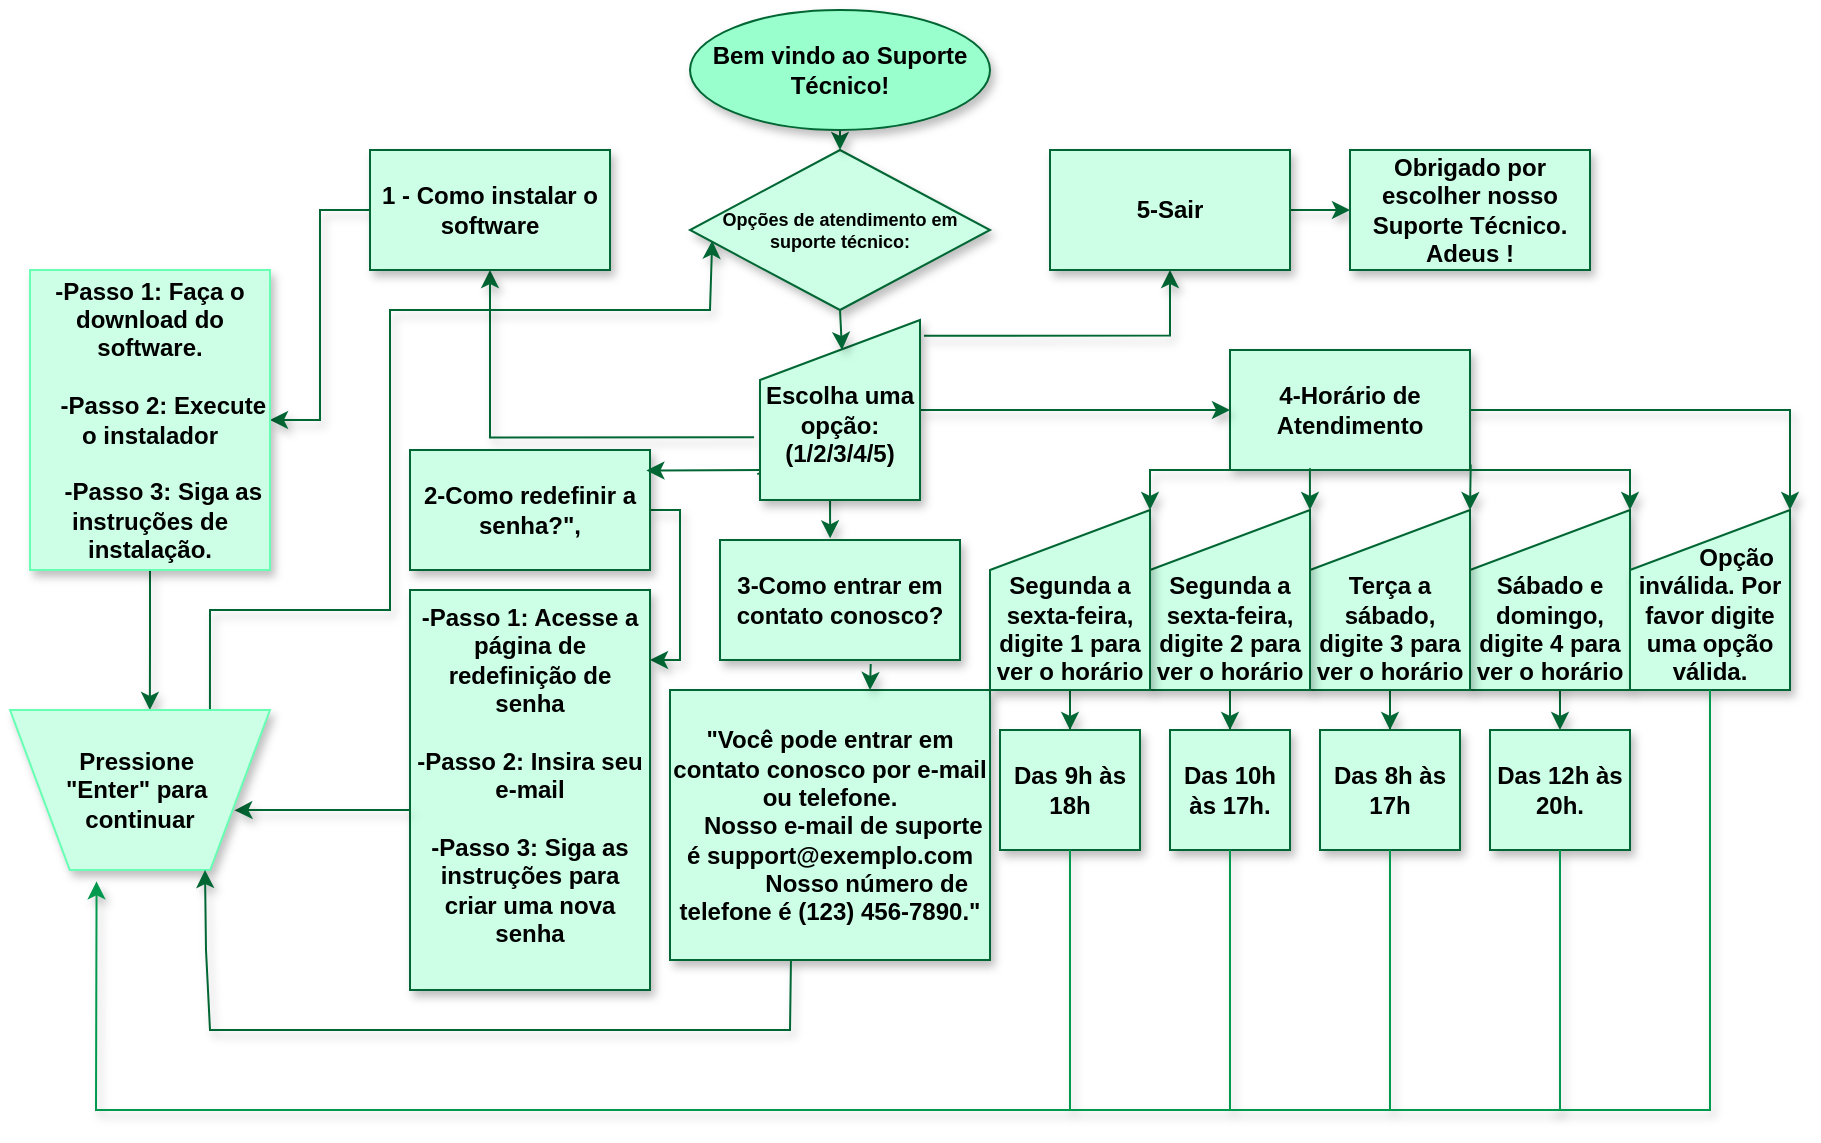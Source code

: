 <mxfile version="21.8.2" type="google">
  <diagram name="Página-1" id="b_rS768K_Ax-rFo4-4Tb">
    <mxGraphModel grid="0" page="0" gridSize="10" guides="1" tooltips="1" connect="1" arrows="1" fold="1" pageScale="1" pageWidth="827" pageHeight="1169" math="0" shadow="0">
      <root>
        <mxCell id="0" />
        <mxCell id="1" parent="0" />
        <mxCell id="AgSntvfH1BYEUNpQKJve-6" value="" style="edgeStyle=orthogonalEdgeStyle;rounded=0;orthogonalLoop=1;jettySize=auto;html=1;exitX=-0.037;exitY=0.652;exitDx=0;exitDy=0;exitPerimeter=0;shadow=1;strokeColor=#006633;fillColor=#00994D;" edge="1" parent="1" source="DRDtM36vHlvZ7BX0mpvY-25" target="AgSntvfH1BYEUNpQKJve-5">
          <mxGeometry relative="1" as="geometry">
            <mxPoint x="300" y="140" as="sourcePoint" />
          </mxGeometry>
        </mxCell>
        <mxCell id="AgSntvfH1BYEUNpQKJve-10" value="" style="edgeStyle=orthogonalEdgeStyle;rounded=0;orthogonalLoop=1;jettySize=auto;html=1;exitX=1.025;exitY=0.087;exitDx=0;exitDy=0;exitPerimeter=0;shadow=1;strokeColor=#006633;" edge="1" parent="1" source="DRDtM36vHlvZ7BX0mpvY-25" target="AgSntvfH1BYEUNpQKJve-9">
          <mxGeometry relative="1" as="geometry">
            <mxPoint x="560" y="130" as="sourcePoint" />
          </mxGeometry>
        </mxCell>
        <mxCell id="AgSntvfH1BYEUNpQKJve-4" value="&lt;b&gt;&lt;font style=&quot;font-size: 9px;&quot;&gt;Opções de atendimento em suporte técnico:&lt;/font&gt;&lt;/b&gt;" style="rhombus;whiteSpace=wrap;html=1;verticalAlign=middle;fontSize=9;shadow=1;strokeColor=#006633;fillColor=#CCFFE6;" vertex="1" parent="1">
          <mxGeometry x="350" y="40" width="150" height="80" as="geometry" />
        </mxCell>
        <mxCell id="AgSntvfH1BYEUNpQKJve-19" value="" style="edgeStyle=orthogonalEdgeStyle;rounded=0;orthogonalLoop=1;jettySize=auto;html=1;shadow=1;strokeColor=#006633;" edge="1" parent="1" source="AgSntvfH1BYEUNpQKJve-5" target="AgSntvfH1BYEUNpQKJve-18">
          <mxGeometry relative="1" as="geometry" />
        </mxCell>
        <mxCell id="AgSntvfH1BYEUNpQKJve-5" value="&lt;b&gt;1 - Como instalar o software&lt;/b&gt;" style="whiteSpace=wrap;html=1;shadow=1;strokeColor=#006633;fillColor=#CCFFE6;" vertex="1" parent="1">
          <mxGeometry x="190" y="40" width="120" height="60" as="geometry" />
        </mxCell>
        <mxCell id="AgSntvfH1BYEUNpQKJve-24" value="" style="edgeStyle=orthogonalEdgeStyle;rounded=0;orthogonalLoop=1;jettySize=auto;html=1;shadow=1;strokeColor=#006633;" edge="1" parent="1" source="AgSntvfH1BYEUNpQKJve-7" target="AgSntvfH1BYEUNpQKJve-23">
          <mxGeometry relative="1" as="geometry">
            <Array as="points">
              <mxPoint x="345" y="220" />
              <mxPoint x="345" y="295" />
            </Array>
          </mxGeometry>
        </mxCell>
        <mxCell id="AgSntvfH1BYEUNpQKJve-7" value="&lt;b&gt;2-Como redefinir a senha?&quot;,&lt;/b&gt;" style="whiteSpace=wrap;html=1;shadow=1;strokeColor=#006633;fillColor=#CCFFE6;" vertex="1" parent="1">
          <mxGeometry x="210" y="190" width="120" height="60" as="geometry" />
        </mxCell>
        <mxCell id="AgSntvfH1BYEUNpQKJve-17" value="" style="edgeStyle=orthogonalEdgeStyle;rounded=0;orthogonalLoop=1;jettySize=auto;html=1;shadow=1;strokeColor=#006633;" edge="1" parent="1" source="AgSntvfH1BYEUNpQKJve-9" target="AgSntvfH1BYEUNpQKJve-16">
          <mxGeometry relative="1" as="geometry" />
        </mxCell>
        <mxCell id="AgSntvfH1BYEUNpQKJve-9" value="&lt;b&gt;5-Sair&lt;/b&gt;" style="whiteSpace=wrap;html=1;shadow=1;strokeColor=#006633;fillColor=#CCFFE6;" vertex="1" parent="1">
          <mxGeometry x="530" y="40" width="120" height="60" as="geometry" />
        </mxCell>
        <mxCell id="AgSntvfH1BYEUNpQKJve-12" value="" style="endArrow=classic;html=1;rounded=0;entryX=0.459;entryY=-0.014;entryDx=0;entryDy=0;entryPerimeter=0;shadow=1;strokeColor=#006633;" edge="1" parent="1" target="AgSntvfH1BYEUNpQKJve-14">
          <mxGeometry width="50" height="50" relative="1" as="geometry">
            <mxPoint x="420" y="210" as="sourcePoint" />
            <mxPoint x="550" y="240" as="targetPoint" />
          </mxGeometry>
        </mxCell>
        <mxCell id="AgSntvfH1BYEUNpQKJve-14" value="&lt;b&gt;3-Como entrar em contato conosco?&lt;/b&gt;" style="rounded=0;whiteSpace=wrap;html=1;shadow=1;strokeColor=#006633;fillColor=#CCFFE6;" vertex="1" parent="1">
          <mxGeometry x="365" y="235" width="120" height="60" as="geometry" />
        </mxCell>
        <mxCell id="AgSntvfH1BYEUNpQKJve-13" value="&lt;b&gt;4-Horário de Atendimento&lt;/b&gt;" style="rounded=0;whiteSpace=wrap;html=1;shadow=1;strokeColor=#006633;fillColor=#CCFFE6;" vertex="1" parent="1">
          <mxGeometry x="620" y="140" width="120" height="60" as="geometry" />
        </mxCell>
        <mxCell id="AgSntvfH1BYEUNpQKJve-16" value="&lt;b&gt;Obrigado por escolher nosso Suporte Técnico. Adeus !&lt;/b&gt;" style="whiteSpace=wrap;html=1;shadow=1;strokeColor=#006633;fillColor=#CCFFE6;" vertex="1" parent="1">
          <mxGeometry x="680" y="40" width="120" height="60" as="geometry" />
        </mxCell>
        <mxCell id="AgSntvfH1BYEUNpQKJve-21" value="" style="edgeStyle=orthogonalEdgeStyle;rounded=0;orthogonalLoop=1;jettySize=auto;html=1;entryX=0.538;entryY=1;entryDx=0;entryDy=0;entryPerimeter=0;shadow=1;strokeColor=#006633;" edge="1" parent="1" source="AgSntvfH1BYEUNpQKJve-18" target="DRDtM36vHlvZ7BX0mpvY-4">
          <mxGeometry relative="1" as="geometry">
            <mxPoint x="80" y="320" as="targetPoint" />
          </mxGeometry>
        </mxCell>
        <mxCell id="AgSntvfH1BYEUNpQKJve-18" value="&lt;div&gt;&lt;b&gt;-Passo 1: Faça o download do software.&lt;/b&gt;&lt;/div&gt;&lt;div&gt;&lt;br&gt;&lt;/div&gt;&lt;div&gt;&lt;b&gt;&amp;nbsp;&amp;nbsp;&amp;nbsp; -Passo 2: Execute o instalador&lt;/b&gt;&lt;/div&gt;&lt;div&gt;&lt;br&gt;&lt;/div&gt;&lt;div&gt;&lt;b&gt;&amp;nbsp;&amp;nbsp;&amp;nbsp; -Passo 3: Siga as instruções de instalação.&lt;/b&gt;&lt;/div&gt;" style="whiteSpace=wrap;html=1;shadow=1;strokeColor=#66FFB3;fillColor=#CCFFE6;" vertex="1" parent="1">
          <mxGeometry x="20" y="100" width="120" height="150" as="geometry" />
        </mxCell>
        <mxCell id="AgSntvfH1BYEUNpQKJve-22" value="" style="endArrow=classic;html=1;rounded=0;exitX=0.769;exitY=1;exitDx=0;exitDy=0;exitPerimeter=0;entryX=0.074;entryY=0.567;entryDx=0;entryDy=0;entryPerimeter=0;shadow=1;strokeColor=#006633;" edge="1" parent="1" source="DRDtM36vHlvZ7BX0mpvY-4" target="AgSntvfH1BYEUNpQKJve-4">
          <mxGeometry width="50" height="50" relative="1" as="geometry">
            <mxPoint x="140" y="320" as="sourcePoint" />
            <mxPoint x="360" y="90" as="targetPoint" />
            <Array as="points">
              <mxPoint x="110" y="270" />
              <mxPoint x="200" y="270" />
              <mxPoint x="200" y="120" />
              <mxPoint x="360" y="120" />
            </Array>
          </mxGeometry>
        </mxCell>
        <mxCell id="AgSntvfH1BYEUNpQKJve-23" value="&lt;div&gt;&lt;b&gt;-Passo 1: Acesse a página de redefinição de senha&lt;/b&gt;&lt;/div&gt;&lt;div&gt;&lt;b&gt;&lt;br&gt;&lt;/b&gt;&lt;/div&gt;&lt;div&gt;&lt;b&gt;-Passo 2: Insira seu e-mail&lt;/b&gt;&lt;/div&gt;&lt;div&gt;&lt;b&gt;&lt;br&gt;&lt;/b&gt;&lt;/div&gt;&lt;div&gt;&lt;b&gt;-Passo 3: Siga as instruções para criar uma nova senha&lt;/b&gt;&lt;/div&gt;&lt;b&gt;&amp;nbsp;&amp;nbsp;&amp;nbsp;&amp;nbsp;&amp;nbsp;&amp;nbsp;&amp;nbsp;&amp;nbsp;&amp;nbsp;&amp;nbsp; &lt;/b&gt;" style="whiteSpace=wrap;html=1;shadow=1;strokeColor=#006633;fillColor=#CCFFE6;" vertex="1" parent="1">
          <mxGeometry x="210" y="260" width="120" height="200" as="geometry" />
        </mxCell>
        <mxCell id="AgSntvfH1BYEUNpQKJve-25" value="" style="endArrow=classic;html=1;rounded=0;entryX=0.863;entryY=0.373;entryDx=0;entryDy=0;entryPerimeter=0;shadow=1;strokeColor=#006633;" edge="1" parent="1" target="DRDtM36vHlvZ7BX0mpvY-4">
          <mxGeometry width="50" height="50" relative="1" as="geometry">
            <mxPoint x="210" y="370" as="sourcePoint" />
            <mxPoint x="140" y="350" as="targetPoint" />
            <Array as="points">
              <mxPoint x="130" y="370" />
            </Array>
          </mxGeometry>
        </mxCell>
        <mxCell id="AgSntvfH1BYEUNpQKJve-26" value="&lt;b&gt;&quot;Você pode entrar em contato conosco por e-mail ou telefone.&lt;br&gt;&amp;nbsp;&amp;nbsp;&amp;nbsp; Nosso e-mail de suporte é support@exemplo.com&lt;br&gt;&amp;nbsp;&amp;nbsp;&amp;nbsp;&amp;nbsp;&amp;nbsp;&amp;nbsp;&amp;nbsp;&amp;nbsp;&amp;nbsp;&amp;nbsp; Nosso número de telefone é (123) 456-7890.&quot;&lt;/b&gt;" style="whiteSpace=wrap;html=1;rounded=0;shadow=1;strokeColor=#006633;fillColor=#CCFFE6;" vertex="1" parent="1">
          <mxGeometry x="340" y="310" width="160" height="135" as="geometry" />
        </mxCell>
        <mxCell id="AgSntvfH1BYEUNpQKJve-43" value="" style="edgeStyle=orthogonalEdgeStyle;rounded=0;orthogonalLoop=1;jettySize=auto;html=1;exitX=0.5;exitY=1;exitDx=0;exitDy=0;shadow=1;strokeColor=#006633;" edge="1" parent="1" source="DRDtM36vHlvZ7BX0mpvY-14" target="AgSntvfH1BYEUNpQKJve-42">
          <mxGeometry relative="1" as="geometry">
            <mxPoint x="370" y="624" as="sourcePoint" />
          </mxGeometry>
        </mxCell>
        <mxCell id="AgSntvfH1BYEUNpQKJve-41" value="" style="edgeStyle=orthogonalEdgeStyle;rounded=0;orthogonalLoop=1;jettySize=auto;html=1;exitX=0.5;exitY=1;exitDx=0;exitDy=0;shadow=1;strokeColor=#006633;" edge="1" parent="1" source="DRDtM36vHlvZ7BX0mpvY-16" target="AgSntvfH1BYEUNpQKJve-40">
          <mxGeometry relative="1" as="geometry">
            <mxPoint x="80" y="650.0" as="sourcePoint" />
          </mxGeometry>
        </mxCell>
        <mxCell id="AgSntvfH1BYEUNpQKJve-45" value="" style="edgeStyle=orthogonalEdgeStyle;rounded=0;orthogonalLoop=1;jettySize=auto;html=1;shadow=1;strokeColor=#006633;" edge="1" parent="1" target="AgSntvfH1BYEUNpQKJve-44">
          <mxGeometry relative="1" as="geometry">
            <mxPoint x="740.0" y="300" as="sourcePoint" />
          </mxGeometry>
        </mxCell>
        <mxCell id="AgSntvfH1BYEUNpQKJve-39" value="" style="edgeStyle=orthogonalEdgeStyle;rounded=0;orthogonalLoop=1;jettySize=auto;html=1;exitX=0.5;exitY=1;exitDx=0;exitDy=0;shadow=1;strokeColor=#006633;" edge="1" parent="1" source="DRDtM36vHlvZ7BX0mpvY-18" target="AgSntvfH1BYEUNpQKJve-38">
          <mxGeometry relative="1" as="geometry">
            <mxPoint x="220" y="660.0" as="sourcePoint" />
          </mxGeometry>
        </mxCell>
        <mxCell id="AgSntvfH1BYEUNpQKJve-38" value="&lt;b&gt;Das 9h às 18h&lt;/b&gt;" style="whiteSpace=wrap;html=1;shadow=1;strokeColor=#006633;fillColor=#CCFFE6;" vertex="1" parent="1">
          <mxGeometry x="505" y="330" width="70" height="60" as="geometry" />
        </mxCell>
        <mxCell id="AgSntvfH1BYEUNpQKJve-40" value="&lt;b&gt;Das 10h às 17h.&lt;/b&gt;" style="whiteSpace=wrap;html=1;shadow=1;strokeColor=#006633;fillColor=#CCFFE6;" vertex="1" parent="1">
          <mxGeometry x="590" y="330" width="60" height="60" as="geometry" />
        </mxCell>
        <mxCell id="AgSntvfH1BYEUNpQKJve-42" value="&lt;b&gt;Das 8h às 17h&lt;/b&gt;" style="whiteSpace=wrap;html=1;shadow=1;strokeColor=#006633;fillColor=#CCFFE6;" vertex="1" parent="1">
          <mxGeometry x="665" y="330" width="70" height="60" as="geometry" />
        </mxCell>
        <mxCell id="AgSntvfH1BYEUNpQKJve-44" value="&lt;b&gt;Das 12h às 20h.&lt;/b&gt;" style="whiteSpace=wrap;html=1;shadow=1;strokeColor=#006633;fillColor=#CCFFE6;" vertex="1" parent="1">
          <mxGeometry x="750" y="330" width="70" height="60" as="geometry" />
        </mxCell>
        <mxCell id="DRDtM36vHlvZ7BX0mpvY-2" value="" style="endArrow=classic;html=1;rounded=0;exitX=0.5;exitY=1;exitDx=0;exitDy=0;entryX=0.5;entryY=0;entryDx=0;entryDy=0;shadow=1;strokeColor=#006633;" edge="1" parent="1" source="DRDtM36vHlvZ7BX0mpvY-3" target="AgSntvfH1BYEUNpQKJve-4">
          <mxGeometry width="50" height="50" relative="1" as="geometry">
            <mxPoint x="425" y="60" as="sourcePoint" />
            <mxPoint x="440" y="340" as="targetPoint" />
          </mxGeometry>
        </mxCell>
        <mxCell id="DRDtM36vHlvZ7BX0mpvY-3" value="&lt;b&gt;Bem vindo ao Suporte Técnico!&lt;/b&gt;" style="ellipse;whiteSpace=wrap;html=1;align=center;newEdgeStyle={&quot;edgeStyle&quot;:&quot;entityRelationEdgeStyle&quot;,&quot;startArrow&quot;:&quot;none&quot;,&quot;endArrow&quot;:&quot;none&quot;,&quot;segment&quot;:10,&quot;curved&quot;:1,&quot;sourcePerimeterSpacing&quot;:0,&quot;targetPerimeterSpacing&quot;:0};treeFolding=1;treeMoving=1;shadow=1;strokeColor=#006633;fillColor=#99FFCC;" vertex="1" parent="1">
          <mxGeometry x="350" y="-30" width="150" height="60" as="geometry" />
        </mxCell>
        <mxCell id="DRDtM36vHlvZ7BX0mpvY-4" value="&lt;div&gt;&lt;b&gt;Pressione&amp;nbsp;&lt;/b&gt;&lt;/div&gt;&lt;div&gt;&lt;b&gt;&quot;Enter&quot; para&amp;nbsp;&lt;/b&gt;&lt;/div&gt;&lt;div&gt;&lt;b&gt;continuar&lt;/b&gt;&lt;/div&gt;" style="verticalLabelPosition=middle;verticalAlign=middle;html=1;shape=trapezoid;perimeter=trapezoidPerimeter;whiteSpace=wrap;size=0.23;arcSize=10;flipV=1;labelPosition=center;align=center;shadow=1;strokeColor=#66FFB3;fillColor=#CCFFE6;" vertex="1" parent="1">
          <mxGeometry x="10" y="320" width="130" height="80" as="geometry" />
        </mxCell>
        <mxCell id="DRDtM36vHlvZ7BX0mpvY-5" value="" style="endArrow=classic;html=1;rounded=0;entryX=0.985;entryY=0.171;entryDx=0;entryDy=0;entryPerimeter=0;exitX=-0.017;exitY=0.856;exitDx=0;exitDy=0;exitPerimeter=0;strokeColor=#006633;" edge="1" parent="1" source="DRDtM36vHlvZ7BX0mpvY-25" target="AgSntvfH1BYEUNpQKJve-7">
          <mxGeometry width="50" height="50" relative="1" as="geometry">
            <mxPoint x="350" y="190" as="sourcePoint" />
            <mxPoint x="350" y="210" as="targetPoint" />
            <Array as="points">
              <mxPoint x="390" y="200" />
            </Array>
          </mxGeometry>
        </mxCell>
        <mxCell id="DRDtM36vHlvZ7BX0mpvY-9" value="" style="endArrow=classic;html=1;rounded=0;exitX=0.628;exitY=1.033;exitDx=0;exitDy=0;exitPerimeter=0;shadow=1;strokeColor=#006633;" edge="1" parent="1" source="AgSntvfH1BYEUNpQKJve-14">
          <mxGeometry width="50" height="50" relative="1" as="geometry">
            <mxPoint x="440" y="270" as="sourcePoint" />
            <mxPoint x="440" y="310" as="targetPoint" />
          </mxGeometry>
        </mxCell>
        <mxCell id="DRDtM36vHlvZ7BX0mpvY-10" value="" style="endArrow=classic;html=1;rounded=0;entryX=0.75;entryY=1;entryDx=0;entryDy=0;exitX=0.378;exitY=1.001;exitDx=0;exitDy=0;exitPerimeter=0;shadow=1;strokeColor=#006633;" edge="1" parent="1" source="AgSntvfH1BYEUNpQKJve-26" target="DRDtM36vHlvZ7BX0mpvY-4">
          <mxGeometry width="50" height="50" relative="1" as="geometry">
            <mxPoint x="400" y="460" as="sourcePoint" />
            <mxPoint x="510" y="470" as="targetPoint" />
            <Array as="points">
              <mxPoint x="400" y="480" />
              <mxPoint x="110" y="480" />
              <mxPoint x="108" y="440" />
            </Array>
          </mxGeometry>
        </mxCell>
        <mxCell id="DRDtM36vHlvZ7BX0mpvY-11" value="&lt;b&gt;&lt;br&gt;&lt;/b&gt;&lt;div&gt;&lt;b&gt;&amp;nbsp;&amp;nbsp;&amp;nbsp;&amp;nbsp;&amp;nbsp;&amp;nbsp;&amp;nbsp;&amp;nbsp;&amp;nbsp;&amp;nbsp;&amp;nbsp; Sábado e domingo, digite 4 para ver o horário&lt;/b&gt;&lt;/div&gt;" style="shape=manualInput;whiteSpace=wrap;html=1;shadow=1;strokeColor=#006633;fillColor=#CCFFE6;" vertex="1" parent="1">
          <mxGeometry x="740" y="220" width="80" height="90" as="geometry" />
        </mxCell>
        <mxCell id="DRDtM36vHlvZ7BX0mpvY-12" value="" style="endArrow=classic;html=1;rounded=0;exitX=1;exitY=1;exitDx=0;exitDy=0;entryX=1;entryY=0;entryDx=0;entryDy=0;shadow=1;strokeColor=#006633;" edge="1" parent="1" source="AgSntvfH1BYEUNpQKJve-13" target="DRDtM36vHlvZ7BX0mpvY-11">
          <mxGeometry width="50" height="50" relative="1" as="geometry">
            <mxPoint x="800" y="220" as="sourcePoint" />
            <mxPoint x="850" y="170" as="targetPoint" />
            <Array as="points">
              <mxPoint x="820" y="200" />
            </Array>
          </mxGeometry>
        </mxCell>
        <mxCell id="DRDtM36vHlvZ7BX0mpvY-13" value="" style="endArrow=classic;html=1;rounded=0;entryX=0;entryY=0.5;entryDx=0;entryDy=0;exitX=1;exitY=0.5;exitDx=0;exitDy=0;shadow=1;strokeColor=#006633;" edge="1" parent="1" source="DRDtM36vHlvZ7BX0mpvY-25" target="AgSntvfH1BYEUNpQKJve-13">
          <mxGeometry width="50" height="50" relative="1" as="geometry">
            <mxPoint x="600" y="170" as="sourcePoint" />
            <mxPoint x="570" y="170" as="targetPoint" />
          </mxGeometry>
        </mxCell>
        <mxCell id="DRDtM36vHlvZ7BX0mpvY-14" value="&lt;div&gt;&lt;b&gt;&amp;nbsp;&amp;nbsp;&amp;nbsp;&amp;nbsp;&amp;nbsp;&amp;nbsp;&amp;nbsp;&amp;nbsp;&amp;nbsp;&amp;nbsp;&amp;nbsp;&amp;nbsp;&lt;/b&gt;&lt;/div&gt;&lt;div&gt;&lt;b&gt;&lt;br&gt;&lt;/b&gt;&lt;/div&gt;&lt;div&gt;&lt;b&gt;Terça a sábado, digite 3 para ver o horário&lt;/b&gt;&lt;/div&gt;" style="shape=manualInput;whiteSpace=wrap;html=1;shadow=1;strokeColor=#006633;fillColor=#CCFFE6;" vertex="1" parent="1">
          <mxGeometry x="660" y="220" width="80" height="90" as="geometry" />
        </mxCell>
        <mxCell id="DRDtM36vHlvZ7BX0mpvY-15" value="" style="endArrow=classic;html=1;rounded=0;entryX=1;entryY=0;entryDx=0;entryDy=0;exitX=1.003;exitY=0.954;exitDx=0;exitDy=0;exitPerimeter=0;shadow=1;strokeColor=#006633;" edge="1" parent="1" source="AgSntvfH1BYEUNpQKJve-13" target="DRDtM36vHlvZ7BX0mpvY-14">
          <mxGeometry width="50" height="50" relative="1" as="geometry">
            <mxPoint x="520" y="400" as="sourcePoint" />
            <mxPoint x="570" y="350" as="targetPoint" />
          </mxGeometry>
        </mxCell>
        <mxCell id="DRDtM36vHlvZ7BX0mpvY-16" value="&lt;div&gt;&lt;b&gt;&amp;nbsp;&amp;nbsp;&amp;nbsp;&amp;nbsp;&amp;nbsp;&amp;nbsp;&amp;nbsp;&amp;nbsp;&amp;nbsp;&amp;nbsp;&amp;nbsp;&amp;nbsp;&lt;/b&gt;&lt;/div&gt;&lt;div&gt;&lt;b&gt;&lt;br&gt;&lt;/b&gt;&lt;/div&gt;&lt;div&gt;&lt;b&gt;Segunda a sexta-feira, digite 2 para ver o horário&lt;/b&gt;&lt;/div&gt;" style="shape=manualInput;whiteSpace=wrap;html=1;shadow=1;strokeColor=#006633;fillColor=#CCFFE6;" vertex="1" parent="1">
          <mxGeometry x="580" y="220" width="80" height="90" as="geometry" />
        </mxCell>
        <mxCell id="DRDtM36vHlvZ7BX0mpvY-17" value="" style="endArrow=classic;html=1;rounded=0;exitX=0.333;exitY=0.986;exitDx=0;exitDy=0;exitPerimeter=0;entryX=1;entryY=0;entryDx=0;entryDy=0;shadow=1;strokeColor=#006633;" edge="1" parent="1" source="AgSntvfH1BYEUNpQKJve-13" target="DRDtM36vHlvZ7BX0mpvY-16">
          <mxGeometry width="50" height="50" relative="1" as="geometry">
            <mxPoint x="700" y="320" as="sourcePoint" />
            <mxPoint x="750" y="270" as="targetPoint" />
          </mxGeometry>
        </mxCell>
        <mxCell id="DRDtM36vHlvZ7BX0mpvY-18" value="&lt;div&gt;&lt;b&gt;&lt;br&gt;&lt;/b&gt;&lt;/div&gt;&lt;div&gt;&lt;b&gt;&lt;br&gt;&lt;/b&gt;&lt;/div&gt;&lt;div&gt;&lt;b&gt;Segunda a sexta-feira, digite 1 para ver o horário&lt;/b&gt;&lt;/div&gt;" style="shape=manualInput;whiteSpace=wrap;html=1;shadow=1;strokeColor=#006633;fillColor=#CCFFE6;" vertex="1" parent="1">
          <mxGeometry x="500" y="220" width="80" height="90" as="geometry" />
        </mxCell>
        <mxCell id="DRDtM36vHlvZ7BX0mpvY-20" value="" style="endArrow=classic;html=1;rounded=0;exitX=0;exitY=1;exitDx=0;exitDy=0;entryX=1;entryY=0;entryDx=0;entryDy=0;shadow=1;strokeColor=#006633;" edge="1" parent="1" source="AgSntvfH1BYEUNpQKJve-13" target="DRDtM36vHlvZ7BX0mpvY-18">
          <mxGeometry width="50" height="50" relative="1" as="geometry">
            <mxPoint x="450" y="390" as="sourcePoint" />
            <mxPoint x="500" y="340" as="targetPoint" />
            <Array as="points">
              <mxPoint x="580" y="200" />
            </Array>
          </mxGeometry>
        </mxCell>
        <mxCell id="DRDtM36vHlvZ7BX0mpvY-21" value="" style="endArrow=classic;html=1;rounded=0;exitX=0.5;exitY=1;exitDx=0;exitDy=0;entryX=0.333;entryY=-0.071;entryDx=0;entryDy=0;entryPerimeter=0;shadow=1;strokeColor=#00994D;" edge="1" parent="1" source="AgSntvfH1BYEUNpQKJve-38" target="DRDtM36vHlvZ7BX0mpvY-4">
          <mxGeometry width="50" height="50" relative="1" as="geometry">
            <mxPoint x="360" y="390" as="sourcePoint" />
            <mxPoint x="600" y="500" as="targetPoint" />
            <Array as="points">
              <mxPoint x="540" y="520" />
              <mxPoint x="53" y="520" />
            </Array>
          </mxGeometry>
        </mxCell>
        <mxCell id="DRDtM36vHlvZ7BX0mpvY-22" value="" style="endArrow=none;html=1;rounded=0;entryX=0.5;entryY=1;entryDx=0;entryDy=0;shadow=1;strokeColor=#00994D;" edge="1" parent="1" target="AgSntvfH1BYEUNpQKJve-40">
          <mxGeometry width="50" height="50" relative="1" as="geometry">
            <mxPoint x="540" y="520" as="sourcePoint" />
            <mxPoint x="450" y="340" as="targetPoint" />
            <Array as="points">
              <mxPoint x="620" y="520" />
            </Array>
          </mxGeometry>
        </mxCell>
        <mxCell id="DRDtM36vHlvZ7BX0mpvY-23" value="" style="endArrow=none;html=1;rounded=0;entryX=0.5;entryY=1;entryDx=0;entryDy=0;shadow=1;strokeColor=#00994D;" edge="1" parent="1" target="AgSntvfH1BYEUNpQKJve-42">
          <mxGeometry width="50" height="50" relative="1" as="geometry">
            <mxPoint x="620" y="520" as="sourcePoint" />
            <mxPoint x="450" y="340" as="targetPoint" />
            <Array as="points">
              <mxPoint x="700" y="520" />
            </Array>
          </mxGeometry>
        </mxCell>
        <mxCell id="DRDtM36vHlvZ7BX0mpvY-24" value="" style="endArrow=none;html=1;rounded=0;entryX=0.5;entryY=1;entryDx=0;entryDy=0;shadow=1;strokeColor=#00994D;" edge="1" parent="1" target="AgSntvfH1BYEUNpQKJve-44">
          <mxGeometry width="50" height="50" relative="1" as="geometry">
            <mxPoint x="700" y="520" as="sourcePoint" />
            <mxPoint x="450" y="340" as="targetPoint" />
            <Array as="points">
              <mxPoint x="785" y="520" />
            </Array>
          </mxGeometry>
        </mxCell>
        <mxCell id="DRDtM36vHlvZ7BX0mpvY-25" value="&lt;div&gt;&lt;b&gt;&lt;br&gt;&lt;/b&gt;&lt;/div&gt;&lt;div&gt;&lt;b&gt;Escolha uma &lt;br&gt;&lt;/b&gt;&lt;/div&gt;&lt;div&gt;&lt;b&gt;opção: (1/2/3/4/5)&lt;br&gt;&lt;/b&gt;&lt;/div&gt;" style="shape=manualInput;whiteSpace=wrap;html=1;shadow=1;strokeColor=#006633;fillColor=#CCFFE6;" vertex="1" parent="1">
          <mxGeometry x="385" y="125" width="80" height="90" as="geometry" />
        </mxCell>
        <mxCell id="DRDtM36vHlvZ7BX0mpvY-26" value="" style="endArrow=classic;html=1;rounded=0;exitX=0.5;exitY=1;exitDx=0;exitDy=0;shadow=1;strokeColor=#006633;" edge="1" parent="1" source="AgSntvfH1BYEUNpQKJve-4">
          <mxGeometry width="50" height="50" relative="1" as="geometry">
            <mxPoint x="410" y="300" as="sourcePoint" />
            <mxPoint x="426" y="140" as="targetPoint" />
          </mxGeometry>
        </mxCell>
        <mxCell id="DRDtM36vHlvZ7BX0mpvY-27" value="&lt;div&gt;&lt;br&gt;&lt;/div&gt;&lt;div&gt;&lt;b&gt;&amp;nbsp;&amp;nbsp;&amp;nbsp;&amp;nbsp;&amp;nbsp;&amp;nbsp;&amp;nbsp; Opção inválida. Por favor digite uma opção válida.&lt;/b&gt;&lt;/div&gt;" style="shape=manualInput;whiteSpace=wrap;html=1;shadow=1;strokeColor=#006633;fillColor=#CCFFE6;" vertex="1" parent="1">
          <mxGeometry x="820" y="220" width="80" height="90" as="geometry" />
        </mxCell>
        <mxCell id="DRDtM36vHlvZ7BX0mpvY-28" value="" style="endArrow=none;html=1;rounded=0;entryX=0.5;entryY=1;entryDx=0;entryDy=0;shadow=1;strokeColor=#00994D;" edge="1" parent="1" target="DRDtM36vHlvZ7BX0mpvY-27">
          <mxGeometry width="50" height="50" relative="1" as="geometry">
            <mxPoint x="780" y="520" as="sourcePoint" />
            <mxPoint x="520" y="250" as="targetPoint" />
            <Array as="points">
              <mxPoint x="860" y="520" />
            </Array>
          </mxGeometry>
        </mxCell>
        <mxCell id="DRDtM36vHlvZ7BX0mpvY-29" value="" style="endArrow=classic;html=1;rounded=0;exitX=1;exitY=0.5;exitDx=0;exitDy=0;entryX=1;entryY=0;entryDx=0;entryDy=0;shadow=1;strokeColor=#006633;" edge="1" parent="1" source="AgSntvfH1BYEUNpQKJve-13" target="DRDtM36vHlvZ7BX0mpvY-27">
          <mxGeometry width="50" height="50" relative="1" as="geometry">
            <mxPoint x="470" y="300" as="sourcePoint" />
            <mxPoint x="520" y="250" as="targetPoint" />
            <Array as="points">
              <mxPoint x="900" y="170" />
            </Array>
          </mxGeometry>
        </mxCell>
      </root>
    </mxGraphModel>
  </diagram>
</mxfile>
